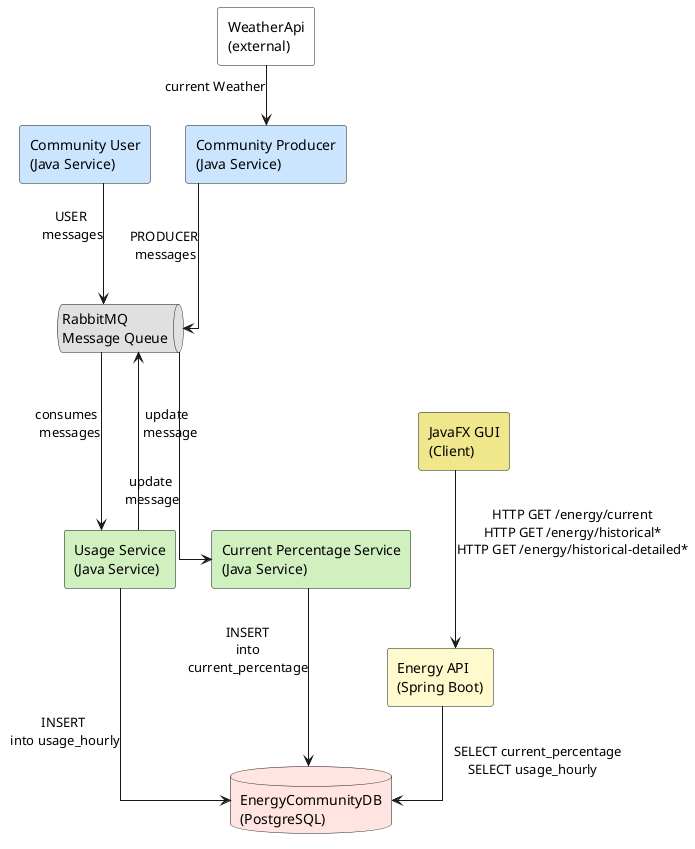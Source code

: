 @startuml name
skinparam componentStyle rectangle
skinparam linetype ortho

' Definition der Module als Komponenten
component "Community User\n(Java Service)" as User #CCE5FF
component "Community Producer\n(Java Service)" as Producer #CCE5FF

component "WeatherApi\n(external)" as Current #FFFFFF

queue "RabbitMQ\nMessage Queue" as MQ 	#E0E0E0

component "Usage Service\n(Java Service)" as UsageService #D0F0C0
database "EnergyCommunityDB\n(PostgreSQL)" as DB #FFE4E1

component "Current Percentage Service\n(Java Service)" as CPS #D0F0C0

component "Energy API\n(Spring Boot)" as API #FFFACD
component "JavaFX GUI\n(Client)" as GUI #F0E68C

' Beziehungen / Nachrichtenfluss
Current --> Producer : current Weather
Producer ---> MQ : PRODUCER\n messages
User ---> MQ : USER\n messages

MQ ---> UsageService : consumes \n messages
UsageService ---> MQ : \n\nupdate \n message
MQ ---> CPS : update\n message
UsageService --> DB : INSERT\n into usage_hourly


CPS ---> DB : INSERT\n into \ncurrent_percentage

API --> DB : \n   SELECT current_percentage\nSELECT usage_hourly
GUI ---> API : HTTP GET /energy/current\nHTTP GET /energy/historical*\nHTTP GET /energy/historical-detailed*
@enduml